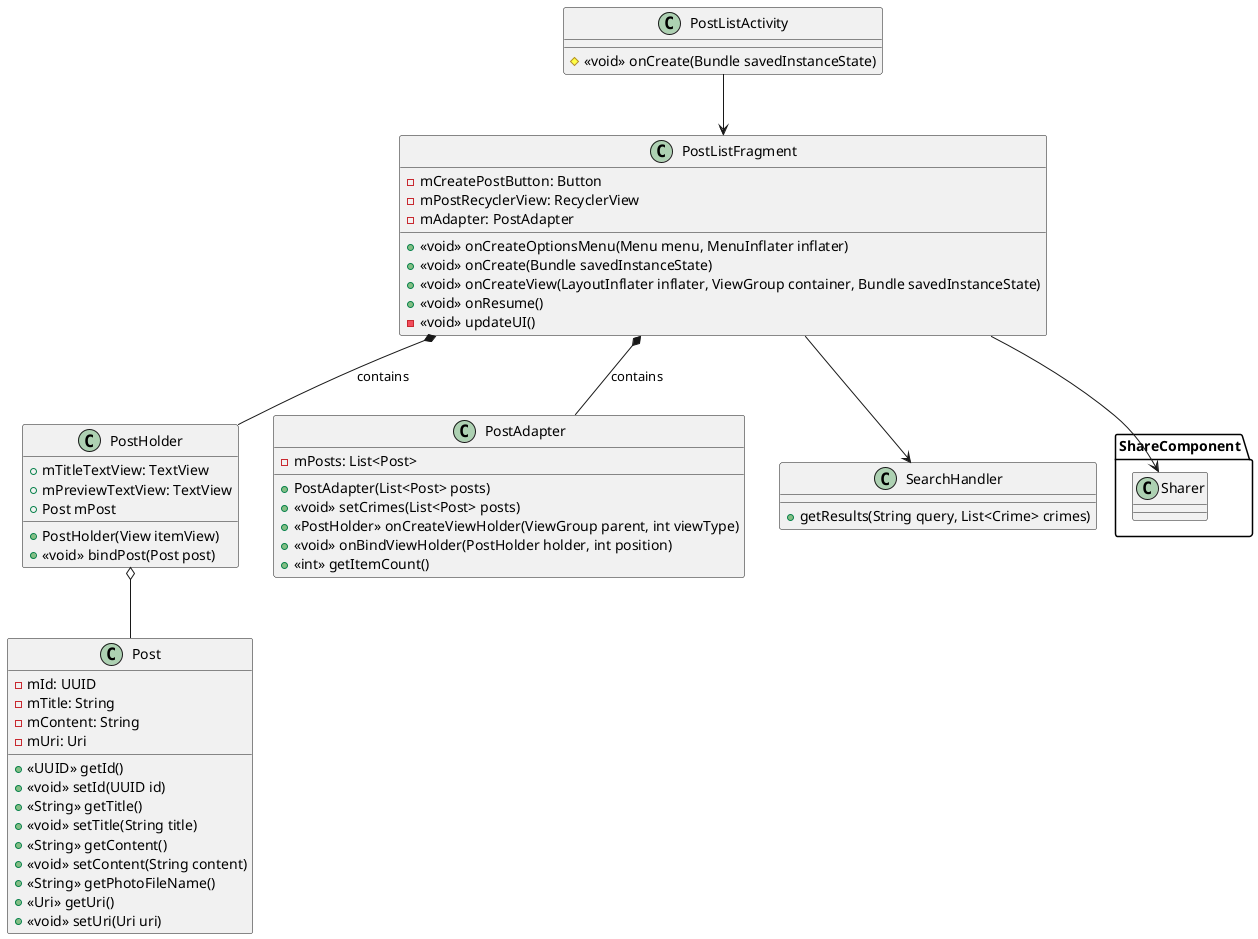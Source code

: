 @startuml
' Post List Component

    class PostListActivity {
        # <<void>> onCreate(Bundle savedInstanceState)
    }

    class PostListFragment {
        - mCreatePostButton: Button
        - mPostRecyclerView: RecyclerView
        - mAdapter: PostAdapter
        + <<void>> onCreateOptionsMenu(Menu menu, MenuInflater inflater)
        + <<void>> onCreate(Bundle savedInstanceState)
        + <<void>> onCreateView(LayoutInflater inflater, ViewGroup container, Bundle savedInstanceState)
        + <<void>> onResume()
        - <<void>> updateUI()
    }

    class PostHolder {
        + mTitleTextView: TextView
        + mPreviewTextView: TextView
        + Post mPost
        + PostHolder(View itemView)
        + <<void>> bindPost(Post post)
    }

    class PostAdapter {
        - mPosts: List<Post>
        + PostAdapter(List<Post> posts)
        + <<void>> setCrimes(List<Post> posts)
        + <<PostHolder>> onCreateViewHolder(ViewGroup parent, int viewType)
        + <<void>> onBindViewHolder(PostHolder holder, int position)
        + <<int>> getItemCount()
    }

    class SearchHandler {
        + getResults(String query, List<Crime> crimes)
    }

    namespace ShareComponent {
        class Sharer
    }

    class Post {
        - mId: UUID
        - mTitle: String
        - mContent: String
        - mUri: Uri
        + <<UUID>> getId()
        + <<void>> setId(UUID id)
        + <<String>> getTitle()
        + <<void>> setTitle(String title)
        + <<String>> getContent()
        + <<void>> setContent(String content)
        + <<String>> getPhotoFileName()
        + <<Uri>> getUri()
        + <<void>> setUri(Uri uri)
    }

    PostListActivity --> PostListFragment
    PostListFragment --> SearchHandler
    PostListFragment *-- PostHolder : "contains"
    PostListFragment *-- PostAdapter : "contains"
    PostHolder o-- Post
    PostListFragment --> Sharer
@enduml
